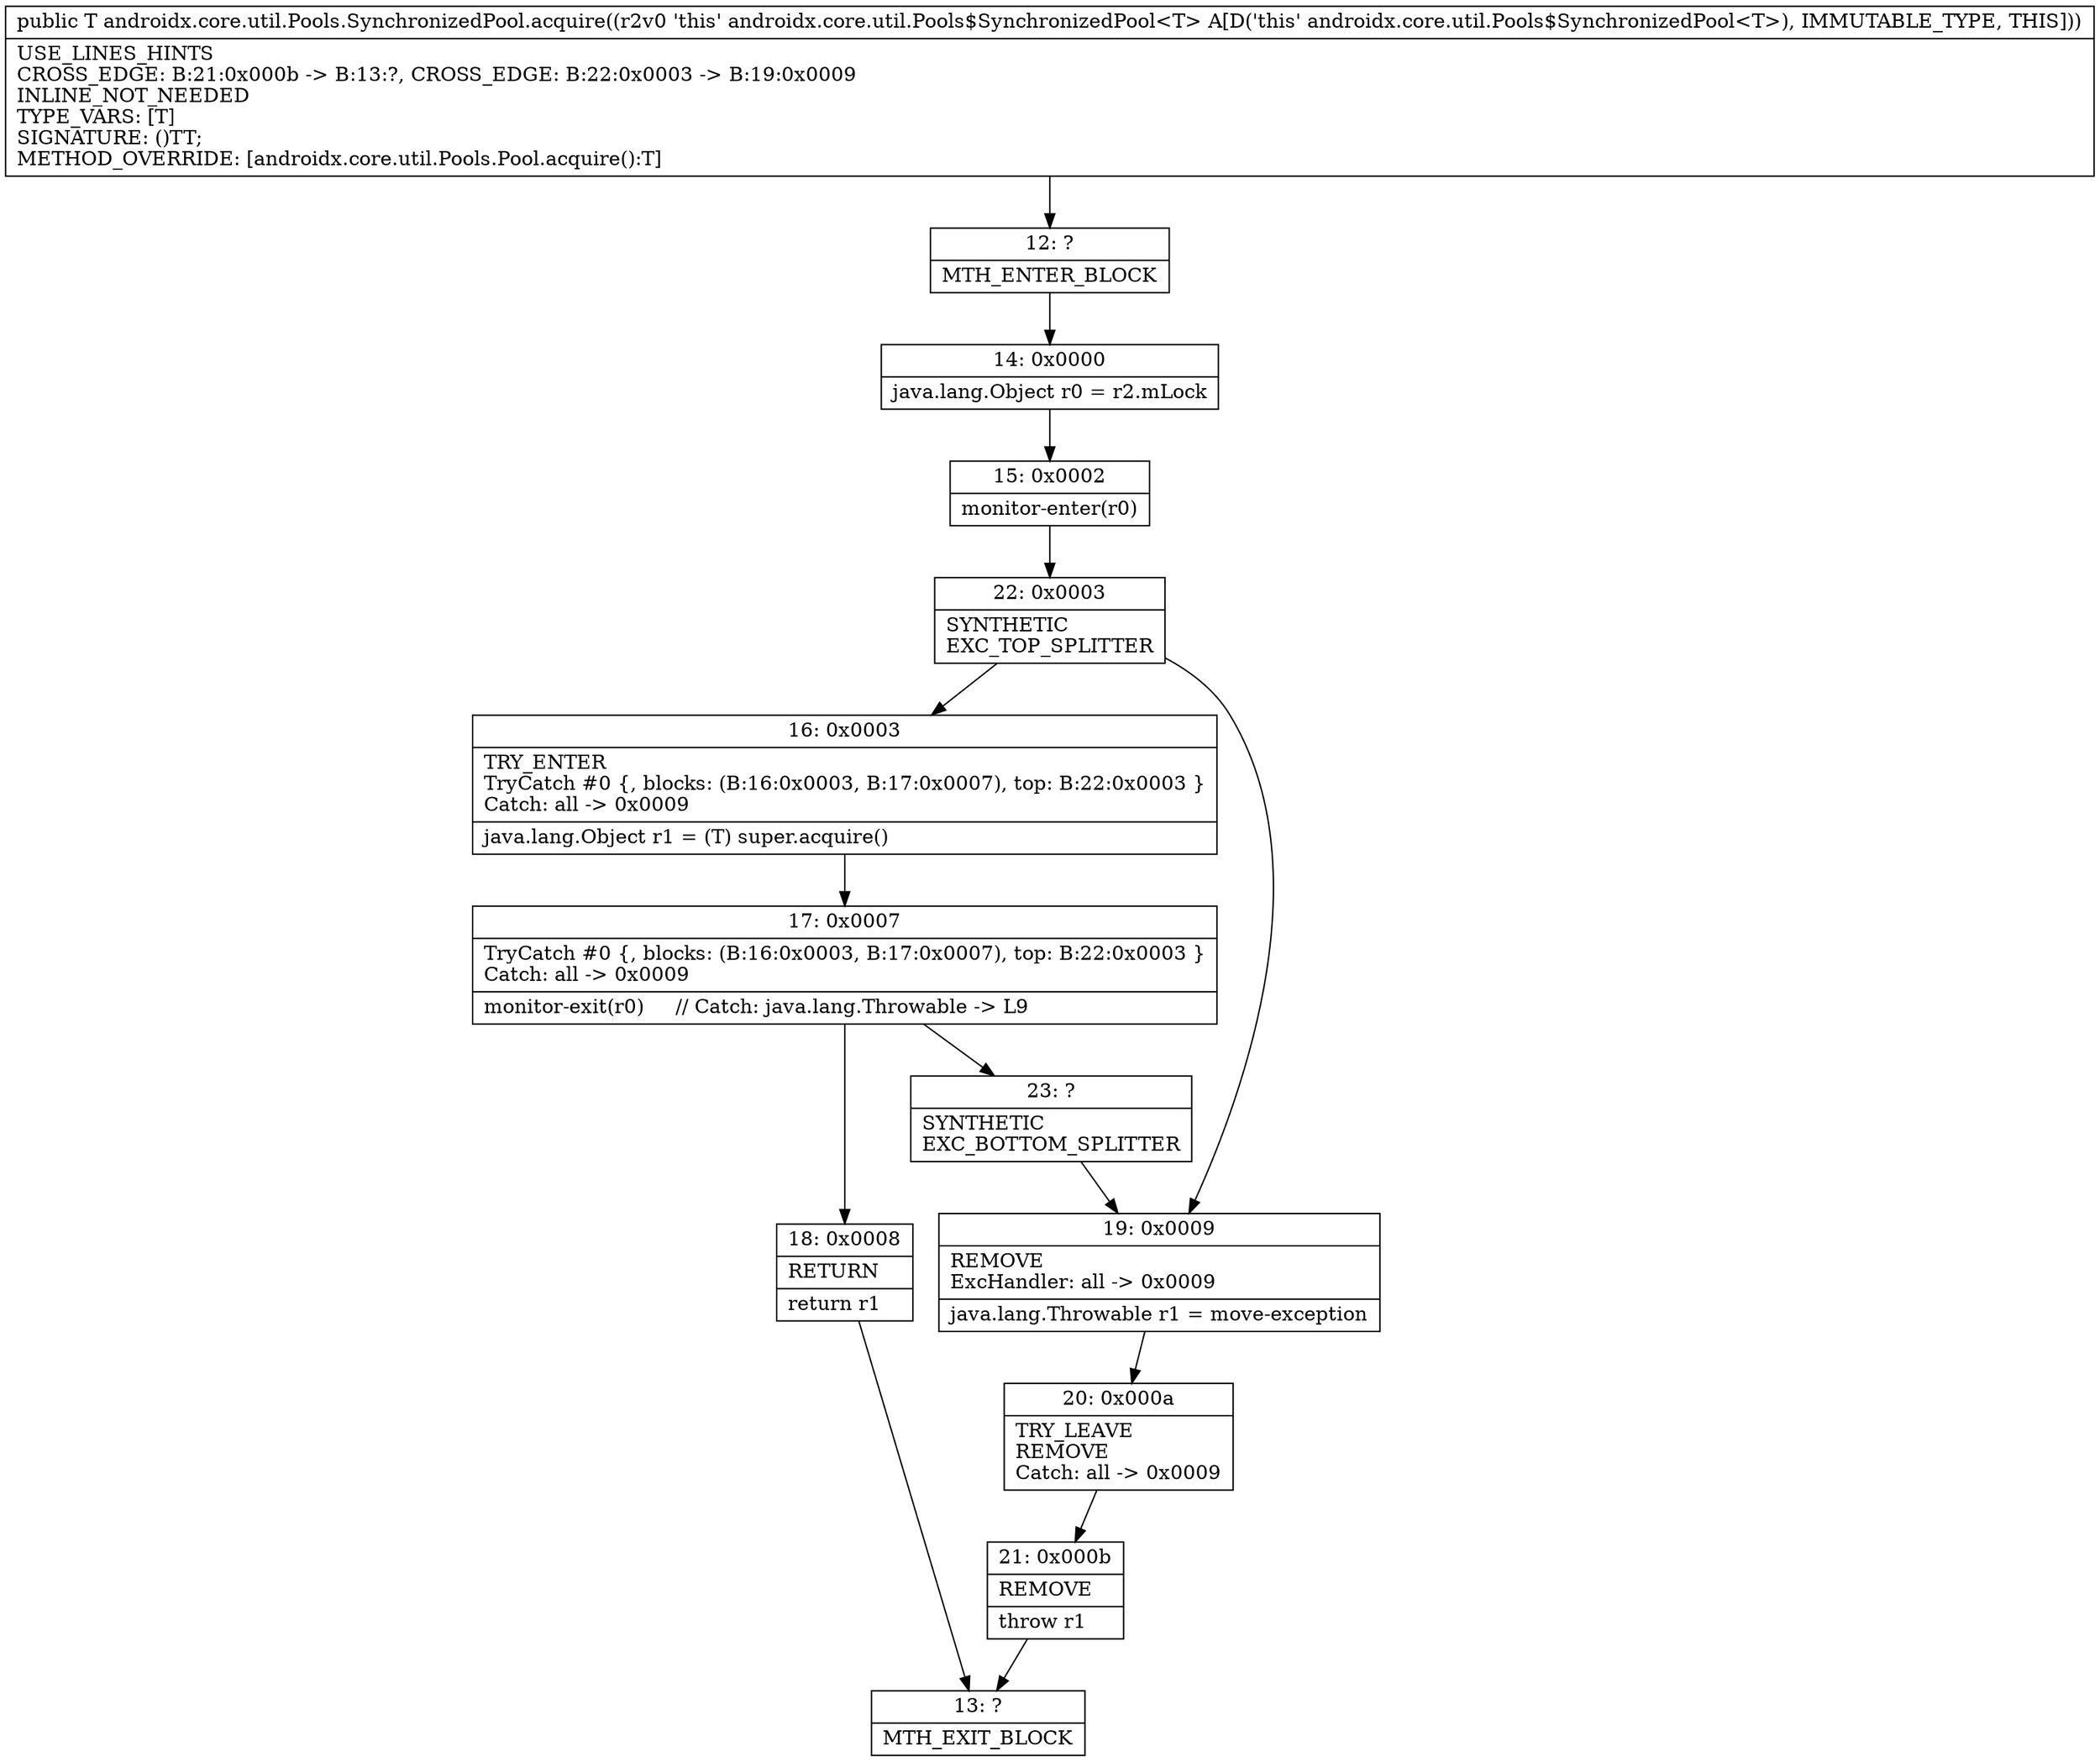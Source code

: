 digraph "CFG forandroidx.core.util.Pools.SynchronizedPool.acquire()Ljava\/lang\/Object;" {
Node_12 [shape=record,label="{12\:\ ?|MTH_ENTER_BLOCK\l}"];
Node_14 [shape=record,label="{14\:\ 0x0000|java.lang.Object r0 = r2.mLock\l}"];
Node_15 [shape=record,label="{15\:\ 0x0002|monitor\-enter(r0)\l}"];
Node_22 [shape=record,label="{22\:\ 0x0003|SYNTHETIC\lEXC_TOP_SPLITTER\l}"];
Node_16 [shape=record,label="{16\:\ 0x0003|TRY_ENTER\lTryCatch #0 \{, blocks: (B:16:0x0003, B:17:0x0007), top: B:22:0x0003 \}\lCatch: all \-\> 0x0009\l|java.lang.Object r1 = (T) super.acquire()\l}"];
Node_17 [shape=record,label="{17\:\ 0x0007|TryCatch #0 \{, blocks: (B:16:0x0003, B:17:0x0007), top: B:22:0x0003 \}\lCatch: all \-\> 0x0009\l|monitor\-exit(r0)     \/\/ Catch: java.lang.Throwable \-\> L9\l}"];
Node_18 [shape=record,label="{18\:\ 0x0008|RETURN\l|return r1\l}"];
Node_13 [shape=record,label="{13\:\ ?|MTH_EXIT_BLOCK\l}"];
Node_23 [shape=record,label="{23\:\ ?|SYNTHETIC\lEXC_BOTTOM_SPLITTER\l}"];
Node_19 [shape=record,label="{19\:\ 0x0009|REMOVE\lExcHandler: all \-\> 0x0009\l|java.lang.Throwable r1 = move\-exception\l}"];
Node_20 [shape=record,label="{20\:\ 0x000a|TRY_LEAVE\lREMOVE\lCatch: all \-\> 0x0009\l}"];
Node_21 [shape=record,label="{21\:\ 0x000b|REMOVE\l|throw r1\l}"];
MethodNode[shape=record,label="{public T androidx.core.util.Pools.SynchronizedPool.acquire((r2v0 'this' androidx.core.util.Pools$SynchronizedPool\<T\> A[D('this' androidx.core.util.Pools$SynchronizedPool\<T\>), IMMUTABLE_TYPE, THIS]))  | USE_LINES_HINTS\lCROSS_EDGE: B:21:0x000b \-\> B:13:?, CROSS_EDGE: B:22:0x0003 \-\> B:19:0x0009\lINLINE_NOT_NEEDED\lTYPE_VARS: [T]\lSIGNATURE: ()TT;\lMETHOD_OVERRIDE: [androidx.core.util.Pools.Pool.acquire():T]\l}"];
MethodNode -> Node_12;Node_12 -> Node_14;
Node_14 -> Node_15;
Node_15 -> Node_22;
Node_22 -> Node_16;
Node_22 -> Node_19;
Node_16 -> Node_17;
Node_17 -> Node_18;
Node_17 -> Node_23;
Node_18 -> Node_13;
Node_23 -> Node_19;
Node_19 -> Node_20;
Node_20 -> Node_21;
Node_21 -> Node_13;
}


